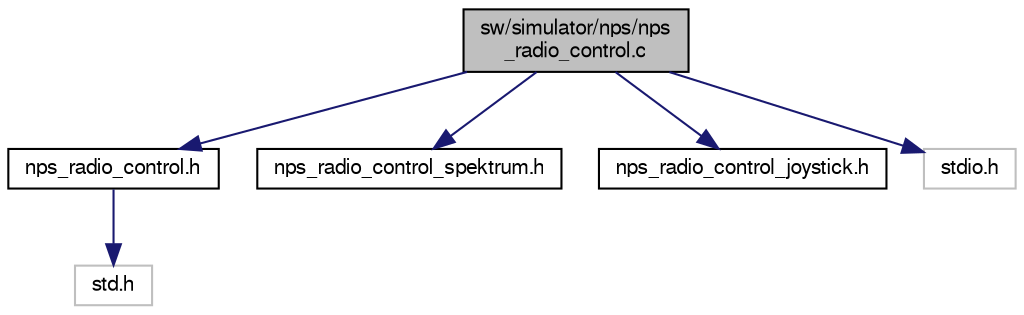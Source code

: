 digraph "sw/simulator/nps/nps_radio_control.c"
{
  edge [fontname="FreeSans",fontsize="10",labelfontname="FreeSans",labelfontsize="10"];
  node [fontname="FreeSans",fontsize="10",shape=record];
  Node1 [label="sw/simulator/nps/nps\l_radio_control.c",height=0.2,width=0.4,color="black", fillcolor="grey75", style="filled", fontcolor="black"];
  Node1 -> Node2 [color="midnightblue",fontsize="10",style="solid",fontname="FreeSans"];
  Node2 [label="nps_radio_control.h",height=0.2,width=0.4,color="black", fillcolor="white", style="filled",URL="$nps__radio__control_8h.html"];
  Node2 -> Node3 [color="midnightblue",fontsize="10",style="solid",fontname="FreeSans"];
  Node3 [label="std.h",height=0.2,width=0.4,color="grey75", fillcolor="white", style="filled"];
  Node1 -> Node4 [color="midnightblue",fontsize="10",style="solid",fontname="FreeSans"];
  Node4 [label="nps_radio_control_spektrum.h",height=0.2,width=0.4,color="black", fillcolor="white", style="filled",URL="$nps__radio__control__spektrum_8h.html"];
  Node1 -> Node5 [color="midnightblue",fontsize="10",style="solid",fontname="FreeSans"];
  Node5 [label="nps_radio_control_joystick.h",height=0.2,width=0.4,color="black", fillcolor="white", style="filled",URL="$nps__radio__control__joystick_8h.html"];
  Node1 -> Node6 [color="midnightblue",fontsize="10",style="solid",fontname="FreeSans"];
  Node6 [label="stdio.h",height=0.2,width=0.4,color="grey75", fillcolor="white", style="filled"];
}

